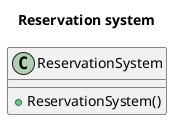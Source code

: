 @startuml Reservation system

title
Reservation system
end title

class ReservationSystem {
    +ReservationSystem()
}

@enduml
